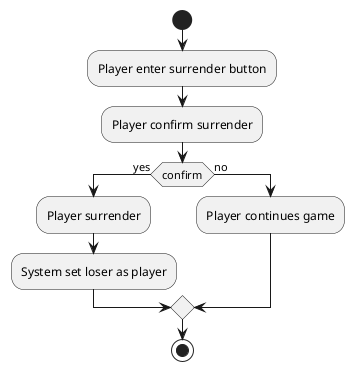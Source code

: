 @startuml

start
:Player enter surrender button;
:Player confirm surrender;
if (confirm) then (yes)
    :Player surrender;
    :System set loser as player;
else (no)
    :Player continues game; 
endif
stop

@enduml